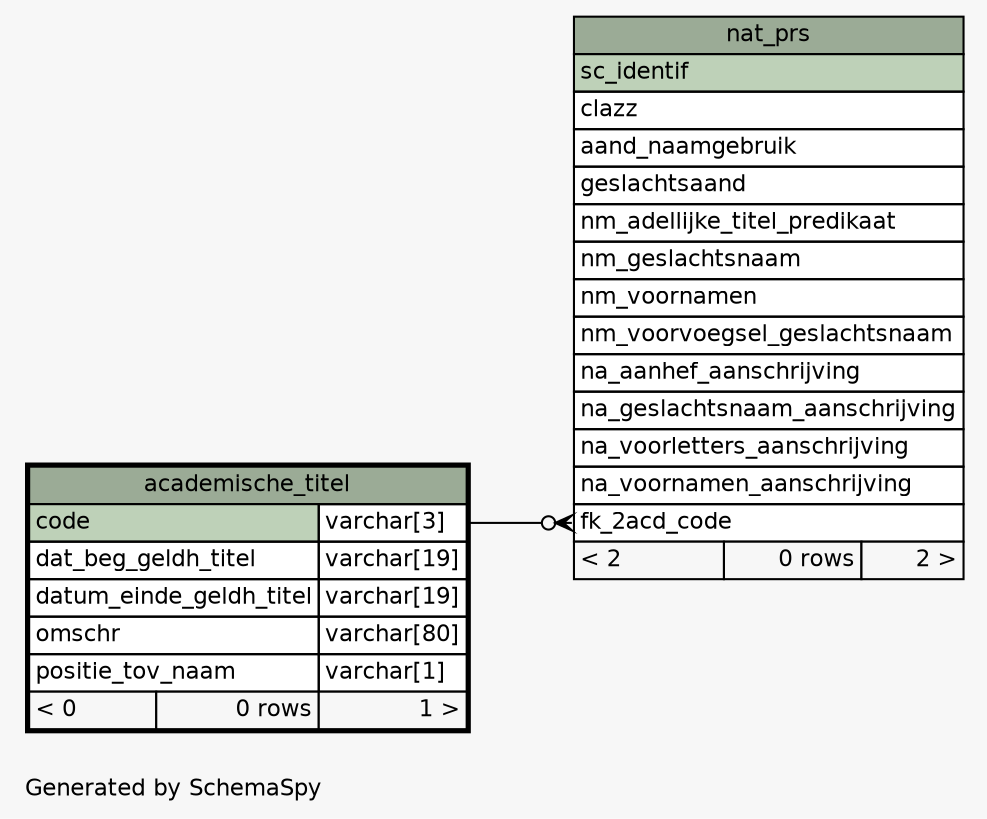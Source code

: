 // dot 2.38.0 on Linux 4.13.0-38-generic
// SchemaSpy rev Unknown
digraph "oneDegreeRelationshipsDiagram" {
  graph [
    rankdir="RL"
    bgcolor="#f7f7f7"
    label="\nGenerated by SchemaSpy"
    labeljust="l"
    nodesep="0.18"
    ranksep="0.46"
    fontname="Helvetica"
    fontsize="11"
  ];
  node [
    fontname="Helvetica"
    fontsize="11"
    shape="plaintext"
  ];
  edge [
    arrowsize="0.8"
  ];
  "nat_prs":"fk_2acd_code":w -> "academische_titel":"code.type":e [arrowhead=none dir=back arrowtail=crowodot];
  "academische_titel" [
    label=<
    <TABLE BORDER="2" CELLBORDER="1" CELLSPACING="0" BGCOLOR="#ffffff">
      <TR><TD COLSPAN="3" BGCOLOR="#9bab96" ALIGN="CENTER">academische_titel</TD></TR>
      <TR><TD PORT="code" COLSPAN="2" BGCOLOR="#bed1b8" ALIGN="LEFT">code</TD><TD PORT="code.type" ALIGN="LEFT">varchar[3]</TD></TR>
      <TR><TD PORT="dat_beg_geldh_titel" COLSPAN="2" ALIGN="LEFT">dat_beg_geldh_titel</TD><TD PORT="dat_beg_geldh_titel.type" ALIGN="LEFT">varchar[19]</TD></TR>
      <TR><TD PORT="datum_einde_geldh_titel" COLSPAN="2" ALIGN="LEFT">datum_einde_geldh_titel</TD><TD PORT="datum_einde_geldh_titel.type" ALIGN="LEFT">varchar[19]</TD></TR>
      <TR><TD PORT="omschr" COLSPAN="2" ALIGN="LEFT">omschr</TD><TD PORT="omschr.type" ALIGN="LEFT">varchar[80]</TD></TR>
      <TR><TD PORT="positie_tov_naam" COLSPAN="2" ALIGN="LEFT">positie_tov_naam</TD><TD PORT="positie_tov_naam.type" ALIGN="LEFT">varchar[1]</TD></TR>
      <TR><TD ALIGN="LEFT" BGCOLOR="#f7f7f7">&lt; 0</TD><TD ALIGN="RIGHT" BGCOLOR="#f7f7f7">0 rows</TD><TD ALIGN="RIGHT" BGCOLOR="#f7f7f7">1 &gt;</TD></TR>
    </TABLE>>
    URL="academische_titel.html"
    tooltip="academische_titel"
  ];
  "nat_prs" [
    label=<
    <TABLE BORDER="0" CELLBORDER="1" CELLSPACING="0" BGCOLOR="#ffffff">
      <TR><TD COLSPAN="3" BGCOLOR="#9bab96" ALIGN="CENTER">nat_prs</TD></TR>
      <TR><TD PORT="sc_identif" COLSPAN="3" BGCOLOR="#bed1b8" ALIGN="LEFT">sc_identif</TD></TR>
      <TR><TD PORT="clazz" COLSPAN="3" ALIGN="LEFT">clazz</TD></TR>
      <TR><TD PORT="aand_naamgebruik" COLSPAN="3" ALIGN="LEFT">aand_naamgebruik</TD></TR>
      <TR><TD PORT="geslachtsaand" COLSPAN="3" ALIGN="LEFT">geslachtsaand</TD></TR>
      <TR><TD PORT="nm_adellijke_titel_predikaat" COLSPAN="3" ALIGN="LEFT">nm_adellijke_titel_predikaat</TD></TR>
      <TR><TD PORT="nm_geslachtsnaam" COLSPAN="3" ALIGN="LEFT">nm_geslachtsnaam</TD></TR>
      <TR><TD PORT="nm_voornamen" COLSPAN="3" ALIGN="LEFT">nm_voornamen</TD></TR>
      <TR><TD PORT="nm_voorvoegsel_geslachtsnaam" COLSPAN="3" ALIGN="LEFT">nm_voorvoegsel_geslachtsnaam</TD></TR>
      <TR><TD PORT="na_aanhef_aanschrijving" COLSPAN="3" ALIGN="LEFT">na_aanhef_aanschrijving</TD></TR>
      <TR><TD PORT="na_geslachtsnaam_aanschrijving" COLSPAN="3" ALIGN="LEFT">na_geslachtsnaam_aanschrijving</TD></TR>
      <TR><TD PORT="na_voorletters_aanschrijving" COLSPAN="3" ALIGN="LEFT">na_voorletters_aanschrijving</TD></TR>
      <TR><TD PORT="na_voornamen_aanschrijving" COLSPAN="3" ALIGN="LEFT">na_voornamen_aanschrijving</TD></TR>
      <TR><TD PORT="fk_2acd_code" COLSPAN="3" ALIGN="LEFT">fk_2acd_code</TD></TR>
      <TR><TD ALIGN="LEFT" BGCOLOR="#f7f7f7">&lt; 2</TD><TD ALIGN="RIGHT" BGCOLOR="#f7f7f7">0 rows</TD><TD ALIGN="RIGHT" BGCOLOR="#f7f7f7">2 &gt;</TD></TR>
    </TABLE>>
    URL="nat_prs.html"
    tooltip="nat_prs"
  ];
}
